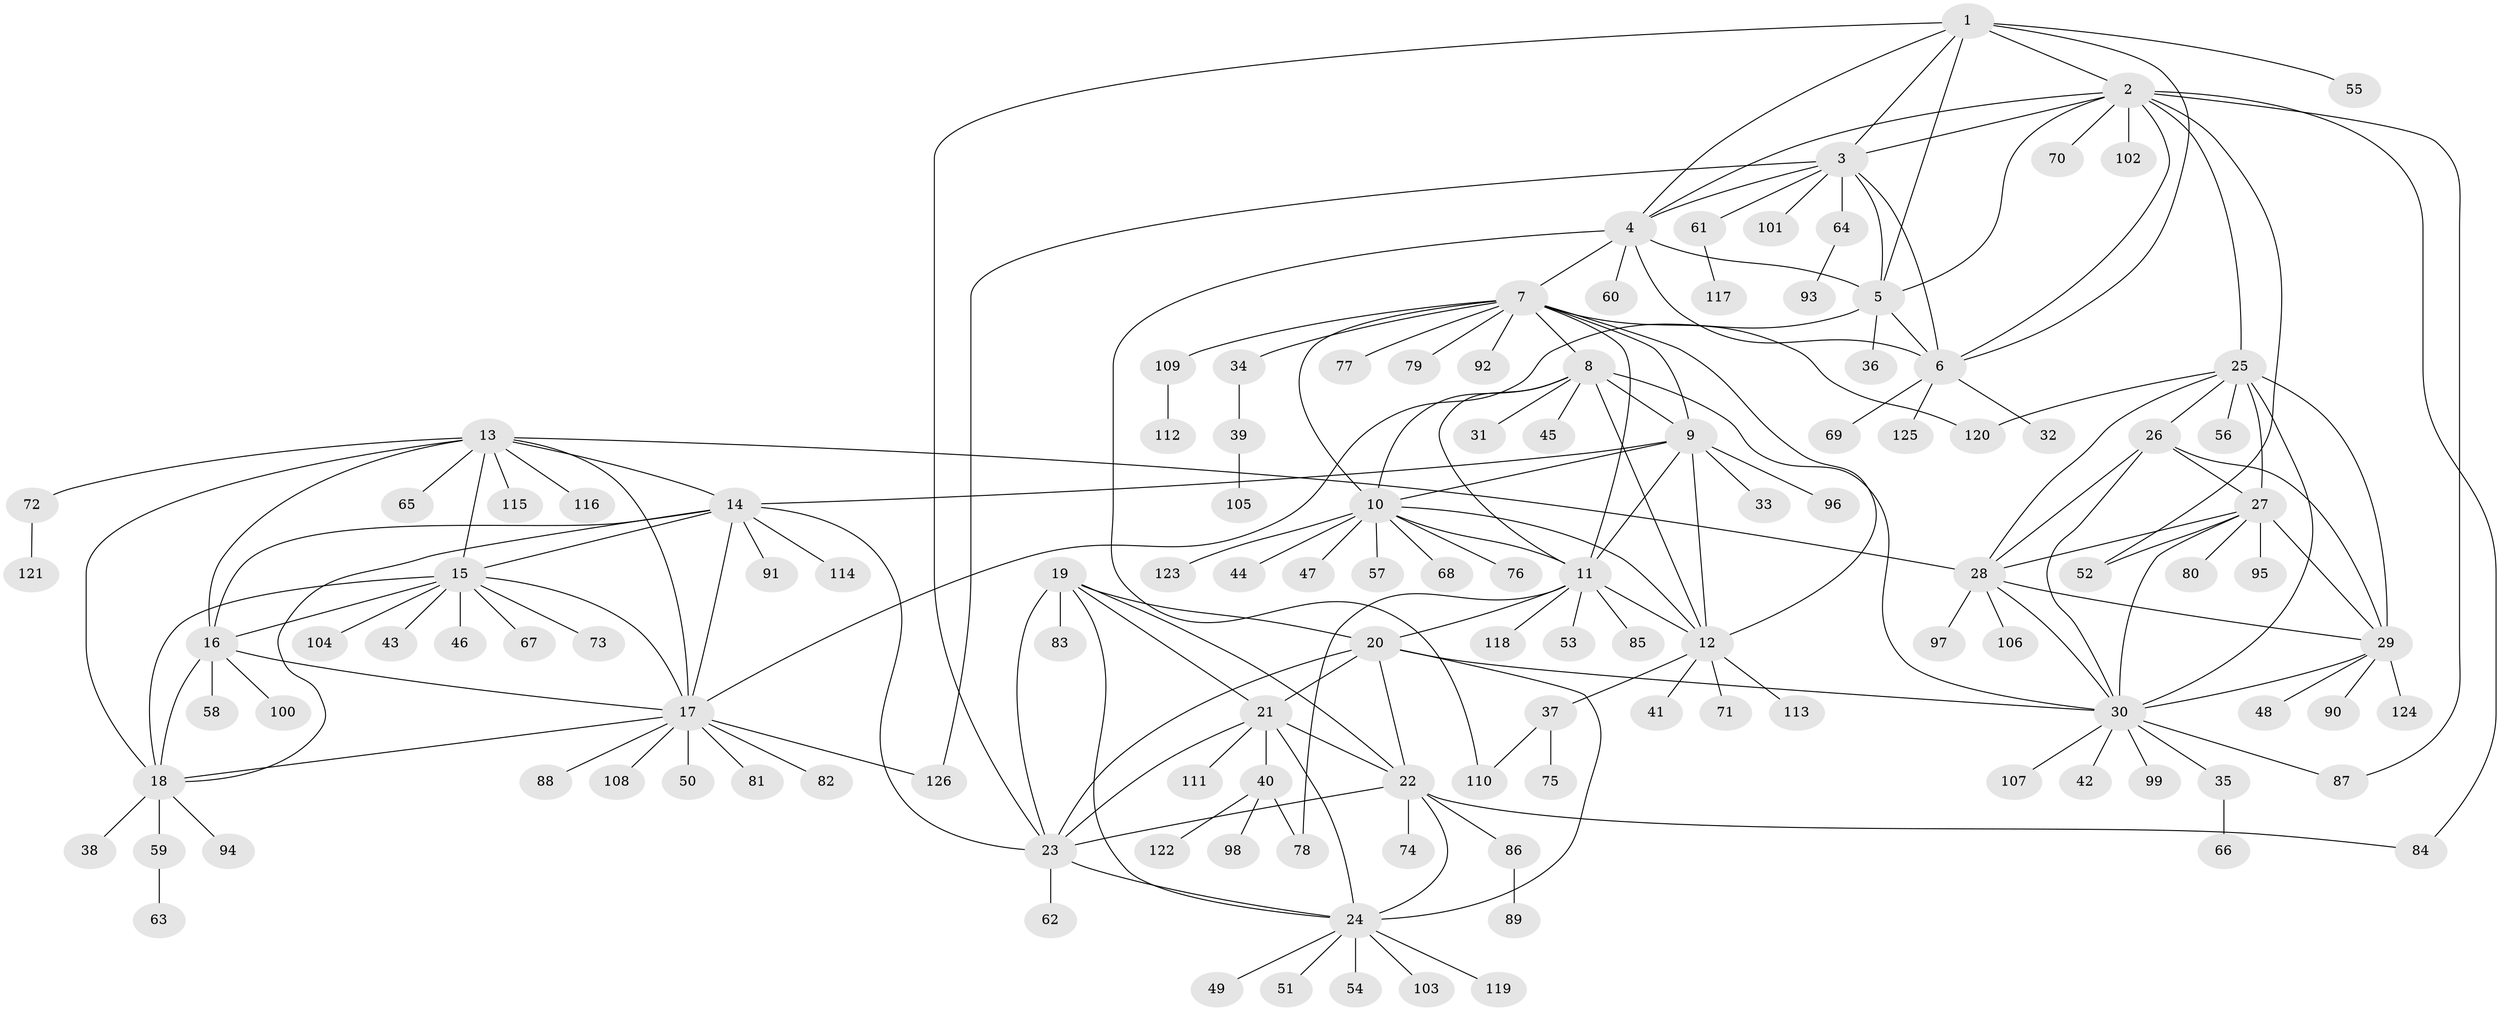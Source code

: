 // coarse degree distribution, {6: 0.02666666666666667, 7: 0.02666666666666667, 4: 0.013333333333333334, 14: 0.013333333333333334, 5: 0.013333333333333334, 8: 0.013333333333333334, 1: 0.76, 2: 0.08, 11: 0.02666666666666667, 13: 0.013333333333333334, 15: 0.013333333333333334}
// Generated by graph-tools (version 1.1) at 2025/57/03/04/25 21:57:15]
// undirected, 126 vertices, 188 edges
graph export_dot {
graph [start="1"]
  node [color=gray90,style=filled];
  1;
  2;
  3;
  4;
  5;
  6;
  7;
  8;
  9;
  10;
  11;
  12;
  13;
  14;
  15;
  16;
  17;
  18;
  19;
  20;
  21;
  22;
  23;
  24;
  25;
  26;
  27;
  28;
  29;
  30;
  31;
  32;
  33;
  34;
  35;
  36;
  37;
  38;
  39;
  40;
  41;
  42;
  43;
  44;
  45;
  46;
  47;
  48;
  49;
  50;
  51;
  52;
  53;
  54;
  55;
  56;
  57;
  58;
  59;
  60;
  61;
  62;
  63;
  64;
  65;
  66;
  67;
  68;
  69;
  70;
  71;
  72;
  73;
  74;
  75;
  76;
  77;
  78;
  79;
  80;
  81;
  82;
  83;
  84;
  85;
  86;
  87;
  88;
  89;
  90;
  91;
  92;
  93;
  94;
  95;
  96;
  97;
  98;
  99;
  100;
  101;
  102;
  103;
  104;
  105;
  106;
  107;
  108;
  109;
  110;
  111;
  112;
  113;
  114;
  115;
  116;
  117;
  118;
  119;
  120;
  121;
  122;
  123;
  124;
  125;
  126;
  1 -- 2;
  1 -- 3;
  1 -- 4;
  1 -- 5;
  1 -- 6;
  1 -- 23;
  1 -- 55;
  2 -- 3;
  2 -- 4;
  2 -- 5;
  2 -- 6;
  2 -- 25;
  2 -- 52;
  2 -- 70;
  2 -- 84;
  2 -- 87;
  2 -- 102;
  3 -- 4;
  3 -- 5;
  3 -- 6;
  3 -- 61;
  3 -- 64;
  3 -- 101;
  3 -- 126;
  4 -- 5;
  4 -- 6;
  4 -- 7;
  4 -- 60;
  4 -- 110;
  5 -- 6;
  5 -- 17;
  5 -- 36;
  6 -- 32;
  6 -- 69;
  6 -- 125;
  7 -- 8;
  7 -- 9;
  7 -- 10;
  7 -- 11;
  7 -- 12;
  7 -- 34;
  7 -- 77;
  7 -- 79;
  7 -- 92;
  7 -- 109;
  7 -- 120;
  8 -- 9;
  8 -- 10;
  8 -- 11;
  8 -- 12;
  8 -- 30;
  8 -- 31;
  8 -- 45;
  9 -- 10;
  9 -- 11;
  9 -- 12;
  9 -- 14;
  9 -- 33;
  9 -- 96;
  10 -- 11;
  10 -- 12;
  10 -- 44;
  10 -- 47;
  10 -- 57;
  10 -- 68;
  10 -- 76;
  10 -- 123;
  11 -- 12;
  11 -- 20;
  11 -- 53;
  11 -- 78;
  11 -- 85;
  11 -- 118;
  12 -- 37;
  12 -- 41;
  12 -- 71;
  12 -- 113;
  13 -- 14;
  13 -- 15;
  13 -- 16;
  13 -- 17;
  13 -- 18;
  13 -- 28;
  13 -- 65;
  13 -- 72;
  13 -- 115;
  13 -- 116;
  14 -- 15;
  14 -- 16;
  14 -- 17;
  14 -- 18;
  14 -- 23;
  14 -- 91;
  14 -- 114;
  15 -- 16;
  15 -- 17;
  15 -- 18;
  15 -- 43;
  15 -- 46;
  15 -- 67;
  15 -- 73;
  15 -- 104;
  16 -- 17;
  16 -- 18;
  16 -- 58;
  16 -- 100;
  17 -- 18;
  17 -- 50;
  17 -- 81;
  17 -- 82;
  17 -- 88;
  17 -- 108;
  17 -- 126;
  18 -- 38;
  18 -- 59;
  18 -- 94;
  19 -- 20;
  19 -- 21;
  19 -- 22;
  19 -- 23;
  19 -- 24;
  19 -- 83;
  20 -- 21;
  20 -- 22;
  20 -- 23;
  20 -- 24;
  20 -- 30;
  21 -- 22;
  21 -- 23;
  21 -- 24;
  21 -- 40;
  21 -- 111;
  22 -- 23;
  22 -- 24;
  22 -- 74;
  22 -- 84;
  22 -- 86;
  23 -- 24;
  23 -- 62;
  24 -- 49;
  24 -- 51;
  24 -- 54;
  24 -- 103;
  24 -- 119;
  25 -- 26;
  25 -- 27;
  25 -- 28;
  25 -- 29;
  25 -- 30;
  25 -- 56;
  25 -- 120;
  26 -- 27;
  26 -- 28;
  26 -- 29;
  26 -- 30;
  27 -- 28;
  27 -- 29;
  27 -- 30;
  27 -- 52;
  27 -- 80;
  27 -- 95;
  28 -- 29;
  28 -- 30;
  28 -- 97;
  28 -- 106;
  29 -- 30;
  29 -- 48;
  29 -- 90;
  29 -- 124;
  30 -- 35;
  30 -- 42;
  30 -- 87;
  30 -- 99;
  30 -- 107;
  34 -- 39;
  35 -- 66;
  37 -- 75;
  37 -- 110;
  39 -- 105;
  40 -- 78;
  40 -- 98;
  40 -- 122;
  59 -- 63;
  61 -- 117;
  64 -- 93;
  72 -- 121;
  86 -- 89;
  109 -- 112;
}
